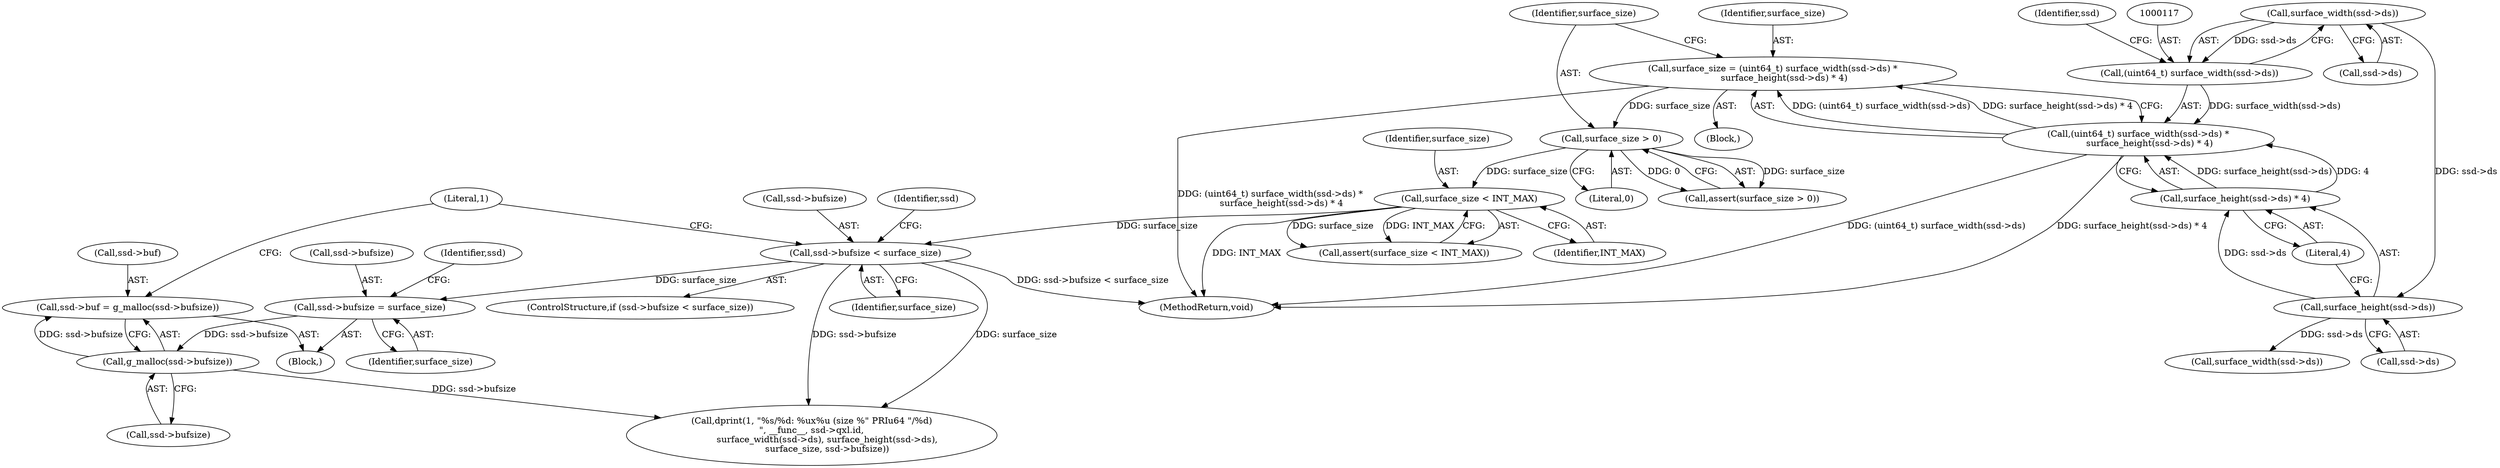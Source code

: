 digraph "0_qemu_ab9509cceabef28071e41bdfa073083859c949a7_0@API" {
"1000152" [label="(Call,ssd->buf = g_malloc(ssd->bufsize))"];
"1000156" [label="(Call,g_malloc(ssd->bufsize))"];
"1000143" [label="(Call,ssd->bufsize = surface_size)"];
"1000137" [label="(Call,ssd->bufsize < surface_size)"];
"1000133" [label="(Call,surface_size < INT_MAX)"];
"1000129" [label="(Call,surface_size > 0)"];
"1000113" [label="(Call,surface_size = (uint64_t) surface_width(ssd->ds) *\n        surface_height(ssd->ds) * 4)"];
"1000115" [label="(Call,(uint64_t) surface_width(ssd->ds) *\n        surface_height(ssd->ds) * 4)"];
"1000116" [label="(Call,(uint64_t) surface_width(ssd->ds))"];
"1000118" [label="(Call,surface_width(ssd->ds))"];
"1000122" [label="(Call,surface_height(ssd->ds) * 4)"];
"1000123" [label="(Call,surface_height(ssd->ds))"];
"1000130" [label="(Identifier,surface_size)"];
"1000113" [label="(Call,surface_size = (uint64_t) surface_width(ssd->ds) *\n        surface_height(ssd->ds) * 4)"];
"1000123" [label="(Call,surface_height(ssd->ds))"];
"1000145" [label="(Identifier,ssd)"];
"1000131" [label="(Literal,0)"];
"1000142" [label="(Block,)"];
"1000115" [label="(Call,(uint64_t) surface_width(ssd->ds) *\n        surface_height(ssd->ds) * 4)"];
"1000119" [label="(Call,ssd->ds)"];
"1000161" [label="(Literal,1)"];
"1000137" [label="(Call,ssd->bufsize < surface_size)"];
"1000303" [label="(MethodReturn,void)"];
"1000150" [label="(Identifier,ssd)"];
"1000122" [label="(Call,surface_height(ssd->ds) * 4)"];
"1000144" [label="(Call,ssd->bufsize)"];
"1000124" [label="(Call,ssd->ds)"];
"1000136" [label="(ControlStructure,if (ssd->bufsize < surface_size))"];
"1000143" [label="(Call,ssd->bufsize = surface_size)"];
"1000147" [label="(Identifier,surface_size)"];
"1000152" [label="(Call,ssd->buf = g_malloc(ssd->bufsize))"];
"1000114" [label="(Identifier,surface_size)"];
"1000134" [label="(Identifier,surface_size)"];
"1000116" [label="(Call,(uint64_t) surface_width(ssd->ds))"];
"1000127" [label="(Literal,4)"];
"1000118" [label="(Call,surface_width(ssd->ds))"];
"1000125" [label="(Identifier,ssd)"];
"1000138" [label="(Call,ssd->bufsize)"];
"1000132" [label="(Call,assert(surface_size < INT_MAX))"];
"1000135" [label="(Identifier,INT_MAX)"];
"1000157" [label="(Call,ssd->bufsize)"];
"1000128" [label="(Call,assert(surface_size > 0))"];
"1000169" [label="(Call,surface_width(ssd->ds))"];
"1000153" [label="(Call,ssd->buf)"];
"1000156" [label="(Call,g_malloc(ssd->bufsize))"];
"1000141" [label="(Identifier,surface_size)"];
"1000129" [label="(Call,surface_size > 0)"];
"1000133" [label="(Call,surface_size < INT_MAX)"];
"1000104" [label="(Block,)"];
"1000160" [label="(Call,dprint(1, \"%s/%d: %ux%u (size %\" PRIu64 \"/%d)\n\", __func__, ssd->qxl.id,\n           surface_width(ssd->ds), surface_height(ssd->ds),\n           surface_size, ssd->bufsize))"];
"1000152" -> "1000142"  [label="AST: "];
"1000152" -> "1000156"  [label="CFG: "];
"1000153" -> "1000152"  [label="AST: "];
"1000156" -> "1000152"  [label="AST: "];
"1000161" -> "1000152"  [label="CFG: "];
"1000156" -> "1000152"  [label="DDG: ssd->bufsize"];
"1000156" -> "1000157"  [label="CFG: "];
"1000157" -> "1000156"  [label="AST: "];
"1000143" -> "1000156"  [label="DDG: ssd->bufsize"];
"1000156" -> "1000160"  [label="DDG: ssd->bufsize"];
"1000143" -> "1000142"  [label="AST: "];
"1000143" -> "1000147"  [label="CFG: "];
"1000144" -> "1000143"  [label="AST: "];
"1000147" -> "1000143"  [label="AST: "];
"1000150" -> "1000143"  [label="CFG: "];
"1000137" -> "1000143"  [label="DDG: surface_size"];
"1000137" -> "1000136"  [label="AST: "];
"1000137" -> "1000141"  [label="CFG: "];
"1000138" -> "1000137"  [label="AST: "];
"1000141" -> "1000137"  [label="AST: "];
"1000145" -> "1000137"  [label="CFG: "];
"1000161" -> "1000137"  [label="CFG: "];
"1000137" -> "1000303"  [label="DDG: ssd->bufsize < surface_size"];
"1000133" -> "1000137"  [label="DDG: surface_size"];
"1000137" -> "1000160"  [label="DDG: surface_size"];
"1000137" -> "1000160"  [label="DDG: ssd->bufsize"];
"1000133" -> "1000132"  [label="AST: "];
"1000133" -> "1000135"  [label="CFG: "];
"1000134" -> "1000133"  [label="AST: "];
"1000135" -> "1000133"  [label="AST: "];
"1000132" -> "1000133"  [label="CFG: "];
"1000133" -> "1000303"  [label="DDG: INT_MAX"];
"1000133" -> "1000132"  [label="DDG: surface_size"];
"1000133" -> "1000132"  [label="DDG: INT_MAX"];
"1000129" -> "1000133"  [label="DDG: surface_size"];
"1000129" -> "1000128"  [label="AST: "];
"1000129" -> "1000131"  [label="CFG: "];
"1000130" -> "1000129"  [label="AST: "];
"1000131" -> "1000129"  [label="AST: "];
"1000128" -> "1000129"  [label="CFG: "];
"1000129" -> "1000128"  [label="DDG: surface_size"];
"1000129" -> "1000128"  [label="DDG: 0"];
"1000113" -> "1000129"  [label="DDG: surface_size"];
"1000113" -> "1000104"  [label="AST: "];
"1000113" -> "1000115"  [label="CFG: "];
"1000114" -> "1000113"  [label="AST: "];
"1000115" -> "1000113"  [label="AST: "];
"1000130" -> "1000113"  [label="CFG: "];
"1000113" -> "1000303"  [label="DDG: (uint64_t) surface_width(ssd->ds) *\n        surface_height(ssd->ds) * 4"];
"1000115" -> "1000113"  [label="DDG: (uint64_t) surface_width(ssd->ds)"];
"1000115" -> "1000113"  [label="DDG: surface_height(ssd->ds) * 4"];
"1000115" -> "1000122"  [label="CFG: "];
"1000116" -> "1000115"  [label="AST: "];
"1000122" -> "1000115"  [label="AST: "];
"1000115" -> "1000303"  [label="DDG: surface_height(ssd->ds) * 4"];
"1000115" -> "1000303"  [label="DDG: (uint64_t) surface_width(ssd->ds)"];
"1000116" -> "1000115"  [label="DDG: surface_width(ssd->ds)"];
"1000122" -> "1000115"  [label="DDG: surface_height(ssd->ds)"];
"1000122" -> "1000115"  [label="DDG: 4"];
"1000116" -> "1000118"  [label="CFG: "];
"1000117" -> "1000116"  [label="AST: "];
"1000118" -> "1000116"  [label="AST: "];
"1000125" -> "1000116"  [label="CFG: "];
"1000118" -> "1000116"  [label="DDG: ssd->ds"];
"1000118" -> "1000119"  [label="CFG: "];
"1000119" -> "1000118"  [label="AST: "];
"1000118" -> "1000123"  [label="DDG: ssd->ds"];
"1000122" -> "1000127"  [label="CFG: "];
"1000123" -> "1000122"  [label="AST: "];
"1000127" -> "1000122"  [label="AST: "];
"1000123" -> "1000122"  [label="DDG: ssd->ds"];
"1000123" -> "1000124"  [label="CFG: "];
"1000124" -> "1000123"  [label="AST: "];
"1000127" -> "1000123"  [label="CFG: "];
"1000123" -> "1000169"  [label="DDG: ssd->ds"];
}
